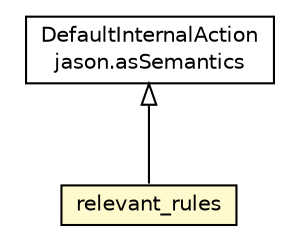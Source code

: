 #!/usr/local/bin/dot
#
# Class diagram 
# Generated by UMLGraph version R5_6 (http://www.umlgraph.org/)
#

digraph G {
	edge [fontname="Helvetica",fontsize=10,labelfontname="Helvetica",labelfontsize=10];
	node [fontname="Helvetica",fontsize=10,shape=plaintext];
	nodesep=0.25;
	ranksep=0.5;
	// jason.asSemantics.DefaultInternalAction
	c99284 [label=<<table title="jason.asSemantics.DefaultInternalAction" border="0" cellborder="1" cellspacing="0" cellpadding="2" port="p" href="../asSemantics/DefaultInternalAction.html">
		<tr><td><table border="0" cellspacing="0" cellpadding="1">
<tr><td align="center" balign="center"> DefaultInternalAction </td></tr>
<tr><td align="center" balign="center"> jason.asSemantics </td></tr>
		</table></td></tr>
		</table>>, URL="../asSemantics/DefaultInternalAction.html", fontname="Helvetica", fontcolor="black", fontsize=10.0];
	// jason.stdlib.relevant_rules
	c99497 [label=<<table title="jason.stdlib.relevant_rules" border="0" cellborder="1" cellspacing="0" cellpadding="2" port="p" bgcolor="lemonChiffon" href="./relevant_rules.html">
		<tr><td><table border="0" cellspacing="0" cellpadding="1">
<tr><td align="center" balign="center"> relevant_rules </td></tr>
		</table></td></tr>
		</table>>, URL="./relevant_rules.html", fontname="Helvetica", fontcolor="black", fontsize=10.0];
	//jason.stdlib.relevant_rules extends jason.asSemantics.DefaultInternalAction
	c99284:p -> c99497:p [dir=back,arrowtail=empty];
}

